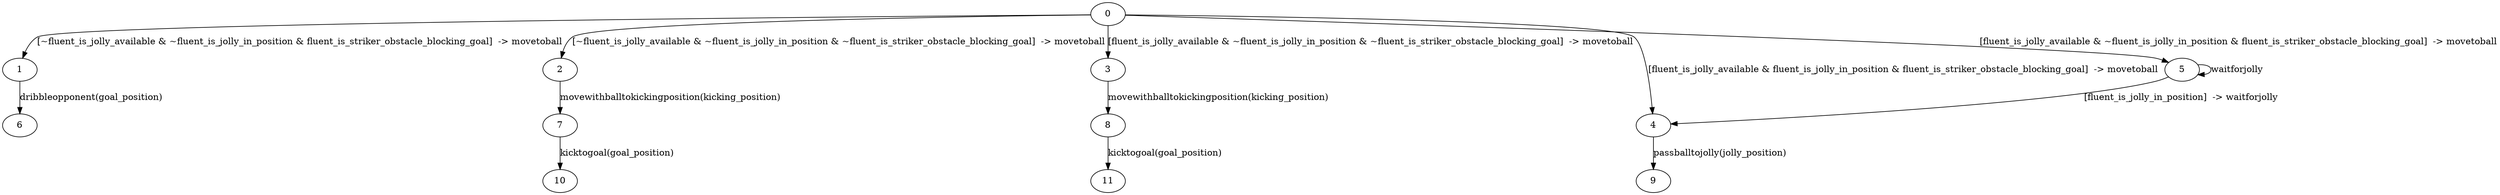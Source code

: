 strict digraph "" {
	0	[color=black];
	1	[color=black];
	0 -> 1	[color=black,
		label="[~fluent_is_jolly_available & ~fluent_is_jolly_in_position & fluent_is_striker_obstacle_blocking_goal]  -> movetoball"];
	2	[color=black];
	0 -> 2	[color=black,
		label="[~fluent_is_jolly_available & ~fluent_is_jolly_in_position & ~fluent_is_striker_obstacle_blocking_goal]  -> movetoball"];
	3	[color=black];
	0 -> 3	[color=black,
		label="[fluent_is_jolly_available & ~fluent_is_jolly_in_position & ~fluent_is_striker_obstacle_blocking_goal]  -> movetoball"];
	4	[color=black];
	0 -> 4	[color=black,
		label="[fluent_is_jolly_available & fluent_is_jolly_in_position & fluent_is_striker_obstacle_blocking_goal]  -> movetoball"];
	5	[color=black];
	0 -> 5	[color=black,
		label="[fluent_is_jolly_available & ~fluent_is_jolly_in_position & fluent_is_striker_obstacle_blocking_goal]  -> movetoball"];
	6	[color=black];
	1 -> 6	[color=black,
		label="dribbleopponent(goal_position)"];
	7	[color=black];
	2 -> 7	[color=black,
		label="movewithballtokickingposition(kicking_position)"];
	8	[color=black];
	3 -> 8	[color=black,
		label="movewithballtokickingposition(kicking_position)"];
	9	[color=black];
	4 -> 9	[color=black,
		label="passballtojolly(jolly_position)"];
	5 -> 4	[color=black,
		label="[fluent_is_jolly_in_position]  -> waitforjolly"];
	5 -> 5	[color=black,
		label=waitforjolly];
	10	[color=black];
	7 -> 10	[color=black,
		label="kicktogoal(goal_position)"];
	11	[color=black];
	8 -> 11	[color=black,
		label="kicktogoal(goal_position)"];
}
